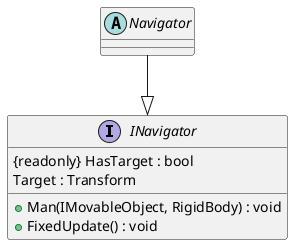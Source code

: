 ﻿@startuml

set namespaceSeparator .


interface INavigator {
    {readonly} HasTarget : bool
    Target : Transform
    + Man(IMovableObject, RigidBody) : void
    + FixedUpdate() : void
}

abstract class Navigator {
}

Navigator --|> INavigator


@enduml